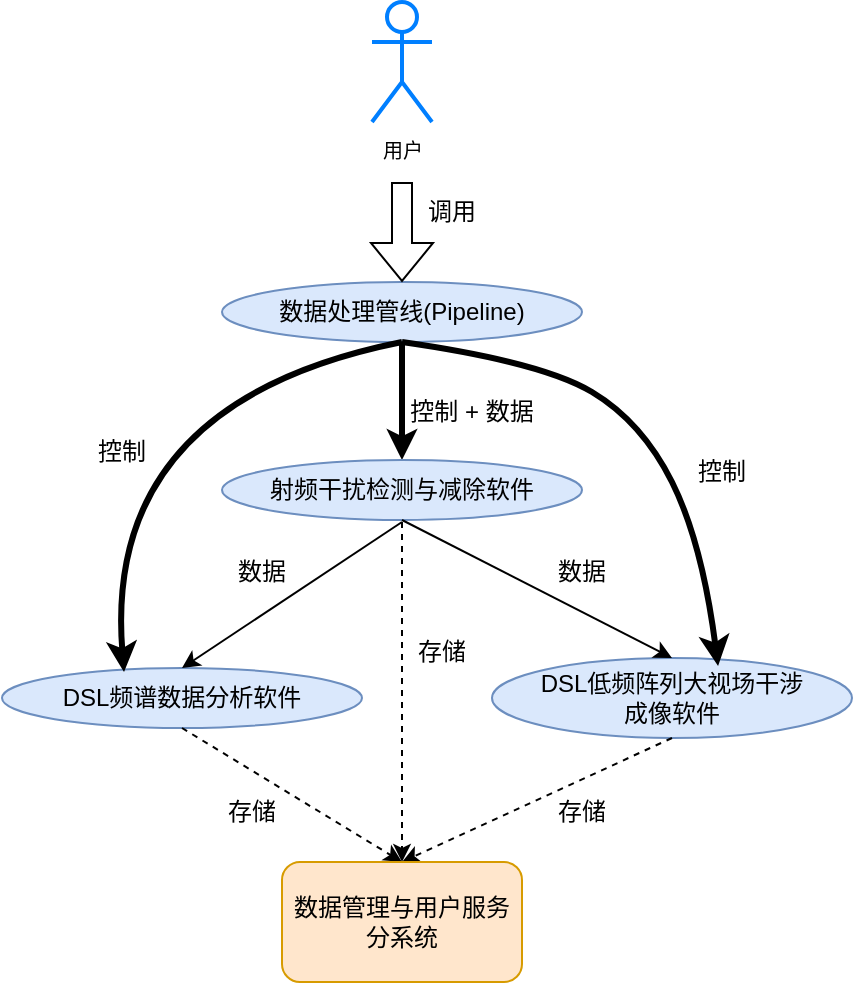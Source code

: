 <mxfile version="26.0.5">
  <diagram name="Page-1" id="Y1tTNQ1TotcdmLNrv95b">
    <mxGraphModel dx="1050" dy="643" grid="1" gridSize="10" guides="1" tooltips="1" connect="1" arrows="1" fold="1" page="1" pageScale="1" pageWidth="850" pageHeight="1100" math="0" shadow="0">
      <root>
        <mxCell id="0" />
        <mxCell id="1" parent="0" />
        <mxCell id="7rlRD8ORiHekn3MZEGjb-1" value="&lt;font style=&quot;font-size: 10px;&quot;&gt;用户&lt;/font&gt;" style="shape=umlActor;verticalLabelPosition=bottom;verticalAlign=top;html=1;outlineConnect=0;fillColor=none;strokeColor=#007FFF;strokeWidth=2;" vertex="1" parent="1">
          <mxGeometry x="345" y="20" width="30" height="60" as="geometry" />
        </mxCell>
        <mxCell id="7rlRD8ORiHekn3MZEGjb-4" style="edgeStyle=orthogonalEdgeStyle;rounded=0;orthogonalLoop=1;jettySize=auto;html=1;exitX=0.5;exitY=1;exitDx=0;exitDy=0;entryX=0.5;entryY=0;entryDx=0;entryDy=0;strokeWidth=3;" edge="1" parent="1" source="7rlRD8ORiHekn3MZEGjb-5" target="7rlRD8ORiHekn3MZEGjb-7">
          <mxGeometry relative="1" as="geometry" />
        </mxCell>
        <mxCell id="7rlRD8ORiHekn3MZEGjb-5" value="数据处理管线(Pipeline)" style="ellipse;whiteSpace=wrap;html=1;fillColor=#dae8fc;strokeColor=#6c8ebf;" vertex="1" parent="1">
          <mxGeometry x="270" y="160" width="180" height="30" as="geometry" />
        </mxCell>
        <mxCell id="7rlRD8ORiHekn3MZEGjb-7" value="射频干扰检测与减除软件" style="ellipse;whiteSpace=wrap;html=1;fillColor=#dae8fc;strokeColor=#6c8ebf;" vertex="1" parent="1">
          <mxGeometry x="270" y="249" width="180" height="30" as="geometry" />
        </mxCell>
        <mxCell id="7rlRD8ORiHekn3MZEGjb-9" value="DSL频谱数据分析软件" style="ellipse;whiteSpace=wrap;html=1;fillColor=#dae8fc;strokeColor=#6c8ebf;" vertex="1" parent="1">
          <mxGeometry x="160" y="353" width="180" height="30" as="geometry" />
        </mxCell>
        <mxCell id="7rlRD8ORiHekn3MZEGjb-10" value="DSL低频阵列大视场干涉&lt;div&gt;成像软件&lt;/div&gt;" style="ellipse;whiteSpace=wrap;html=1;fillColor=#dae8fc;strokeColor=#6c8ebf;" vertex="1" parent="1">
          <mxGeometry x="405" y="348" width="180" height="40" as="geometry" />
        </mxCell>
        <mxCell id="7rlRD8ORiHekn3MZEGjb-30" value="" style="endArrow=classic;html=1;rounded=0;exitX=0.5;exitY=1;exitDx=0;exitDy=0;entryX=0.5;entryY=0;entryDx=0;entryDy=0;" edge="1" parent="1" source="7rlRD8ORiHekn3MZEGjb-7" target="7rlRD8ORiHekn3MZEGjb-10">
          <mxGeometry width="50" height="50" relative="1" as="geometry">
            <mxPoint x="400" y="360" as="sourcePoint" />
            <mxPoint x="450" y="310" as="targetPoint" />
          </mxGeometry>
        </mxCell>
        <mxCell id="7rlRD8ORiHekn3MZEGjb-31" value="" style="endArrow=classic;html=1;rounded=0;entryX=0.5;entryY=0;entryDx=0;entryDy=0;" edge="1" parent="1" target="7rlRD8ORiHekn3MZEGjb-9">
          <mxGeometry width="50" height="50" relative="1" as="geometry">
            <mxPoint x="360" y="280" as="sourcePoint" />
            <mxPoint x="450" y="310" as="targetPoint" />
          </mxGeometry>
        </mxCell>
        <mxCell id="7rlRD8ORiHekn3MZEGjb-32" value="" style="curved=1;endArrow=classic;html=1;rounded=0;exitX=0.5;exitY=1;exitDx=0;exitDy=0;entryX=0.339;entryY=0.067;entryDx=0;entryDy=0;entryPerimeter=0;strokeWidth=3;" edge="1" parent="1" source="7rlRD8ORiHekn3MZEGjb-5" target="7rlRD8ORiHekn3MZEGjb-9">
          <mxGeometry width="50" height="50" relative="1" as="geometry">
            <mxPoint x="400" y="290" as="sourcePoint" />
            <mxPoint x="220" y="350" as="targetPoint" />
            <Array as="points">
              <mxPoint x="210" y="220" />
            </Array>
          </mxGeometry>
        </mxCell>
        <mxCell id="7rlRD8ORiHekn3MZEGjb-33" value="" style="curved=1;endArrow=classic;html=1;rounded=0;exitX=0.5;exitY=1;exitDx=0;exitDy=0;entryX=0.628;entryY=0.1;entryDx=0;entryDy=0;entryPerimeter=0;strokeWidth=3;" edge="1" parent="1" source="7rlRD8ORiHekn3MZEGjb-5" target="7rlRD8ORiHekn3MZEGjb-10">
          <mxGeometry width="50" height="50" relative="1" as="geometry">
            <mxPoint x="400" y="290" as="sourcePoint" />
            <mxPoint x="450" y="240" as="targetPoint" />
            <Array as="points">
              <mxPoint x="430" y="200" />
              <mxPoint x="480" y="230" />
              <mxPoint x="510" y="290" />
            </Array>
          </mxGeometry>
        </mxCell>
        <mxCell id="7rlRD8ORiHekn3MZEGjb-34" value="" style="shape=flexArrow;endArrow=classic;html=1;rounded=0;entryX=0.5;entryY=0;entryDx=0;entryDy=0;" edge="1" parent="1" target="7rlRD8ORiHekn3MZEGjb-5">
          <mxGeometry width="50" height="50" relative="1" as="geometry">
            <mxPoint x="360" y="110" as="sourcePoint" />
            <mxPoint x="450" y="240" as="targetPoint" />
          </mxGeometry>
        </mxCell>
        <mxCell id="7rlRD8ORiHekn3MZEGjb-35" value="" style="endArrow=classic;html=1;rounded=0;dashed=1;entryX=0.5;entryY=0;entryDx=0;entryDy=0;" edge="1" parent="1" target="7rlRD8ORiHekn3MZEGjb-49">
          <mxGeometry width="50" height="50" relative="1" as="geometry">
            <mxPoint x="360" y="280" as="sourcePoint" />
            <mxPoint x="360" y="440" as="targetPoint" />
          </mxGeometry>
        </mxCell>
        <mxCell id="7rlRD8ORiHekn3MZEGjb-36" value="" style="endArrow=classic;html=1;rounded=0;exitX=0.5;exitY=1;exitDx=0;exitDy=0;dashed=1;entryX=0.5;entryY=0;entryDx=0;entryDy=0;" edge="1" parent="1" source="7rlRD8ORiHekn3MZEGjb-9" target="7rlRD8ORiHekn3MZEGjb-49">
          <mxGeometry width="50" height="50" relative="1" as="geometry">
            <mxPoint x="400" y="290" as="sourcePoint" />
            <mxPoint x="360" y="440" as="targetPoint" />
          </mxGeometry>
        </mxCell>
        <mxCell id="7rlRD8ORiHekn3MZEGjb-37" value="" style="endArrow=classic;html=1;rounded=0;exitX=0.5;exitY=1;exitDx=0;exitDy=0;dashed=1;entryX=0.5;entryY=0;entryDx=0;entryDy=0;" edge="1" parent="1" source="7rlRD8ORiHekn3MZEGjb-10" target="7rlRD8ORiHekn3MZEGjb-49">
          <mxGeometry width="50" height="50" relative="1" as="geometry">
            <mxPoint x="430" y="310" as="sourcePoint" />
            <mxPoint x="360" y="440" as="targetPoint" />
          </mxGeometry>
        </mxCell>
        <mxCell id="7rlRD8ORiHekn3MZEGjb-39" value="调用" style="text;html=1;align=center;verticalAlign=middle;whiteSpace=wrap;rounded=0;" vertex="1" parent="1">
          <mxGeometry x="350" y="110" width="70" height="30" as="geometry" />
        </mxCell>
        <mxCell id="7rlRD8ORiHekn3MZEGjb-40" value="控制" style="text;html=1;align=center;verticalAlign=middle;whiteSpace=wrap;rounded=0;" vertex="1" parent="1">
          <mxGeometry x="190" y="230" width="60" height="30" as="geometry" />
        </mxCell>
        <mxCell id="7rlRD8ORiHekn3MZEGjb-41" value="控制" style="text;html=1;align=center;verticalAlign=middle;whiteSpace=wrap;rounded=0;" vertex="1" parent="1">
          <mxGeometry x="490" y="240" width="60" height="30" as="geometry" />
        </mxCell>
        <mxCell id="7rlRD8ORiHekn3MZEGjb-42" value="控制 + 数据" style="text;html=1;align=center;verticalAlign=middle;whiteSpace=wrap;rounded=0;" vertex="1" parent="1">
          <mxGeometry x="360" y="210" width="70" height="30" as="geometry" />
        </mxCell>
        <mxCell id="7rlRD8ORiHekn3MZEGjb-43" value="数据" style="text;html=1;align=center;verticalAlign=middle;whiteSpace=wrap;rounded=0;" vertex="1" parent="1">
          <mxGeometry x="260" y="290" width="60" height="30" as="geometry" />
        </mxCell>
        <mxCell id="7rlRD8ORiHekn3MZEGjb-44" value="数据" style="text;html=1;align=center;verticalAlign=middle;whiteSpace=wrap;rounded=0;" vertex="1" parent="1">
          <mxGeometry x="420" y="290" width="60" height="30" as="geometry" />
        </mxCell>
        <mxCell id="7rlRD8ORiHekn3MZEGjb-45" value="存储" style="text;html=1;align=center;verticalAlign=middle;whiteSpace=wrap;rounded=0;" vertex="1" parent="1">
          <mxGeometry x="255" y="410" width="60" height="30" as="geometry" />
        </mxCell>
        <mxCell id="7rlRD8ORiHekn3MZEGjb-46" value="存储" style="text;html=1;align=center;verticalAlign=middle;whiteSpace=wrap;rounded=0;" vertex="1" parent="1">
          <mxGeometry x="350" y="330" width="60" height="30" as="geometry" />
        </mxCell>
        <mxCell id="7rlRD8ORiHekn3MZEGjb-47" value="存储" style="text;html=1;align=center;verticalAlign=middle;whiteSpace=wrap;rounded=0;" vertex="1" parent="1">
          <mxGeometry x="420" y="410" width="60" height="30" as="geometry" />
        </mxCell>
        <mxCell id="7rlRD8ORiHekn3MZEGjb-49" value="数据管理与用户服务分系统" style="rounded=1;whiteSpace=wrap;html=1;fillColor=#ffe6cc;strokeColor=#d79b00;" vertex="1" parent="1">
          <mxGeometry x="300" y="450" width="120" height="60" as="geometry" />
        </mxCell>
      </root>
    </mxGraphModel>
  </diagram>
</mxfile>
